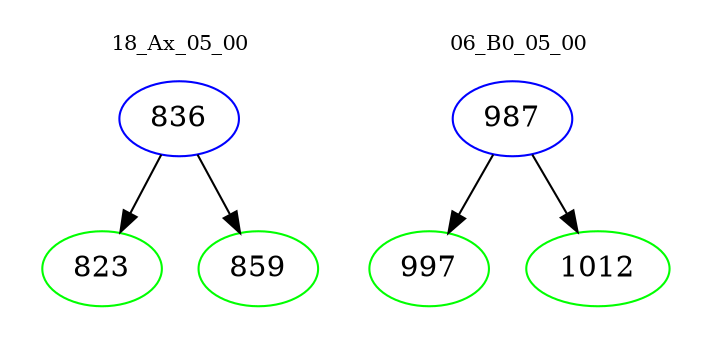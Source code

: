digraph{
subgraph cluster_0 {
color = white
label = "18_Ax_05_00";
fontsize=10;
T0_836 [label="836", color="blue"]
T0_836 -> T0_823 [color="black"]
T0_823 [label="823", color="green"]
T0_836 -> T0_859 [color="black"]
T0_859 [label="859", color="green"]
}
subgraph cluster_1 {
color = white
label = "06_B0_05_00";
fontsize=10;
T1_987 [label="987", color="blue"]
T1_987 -> T1_997 [color="black"]
T1_997 [label="997", color="green"]
T1_987 -> T1_1012 [color="black"]
T1_1012 [label="1012", color="green"]
}
}
